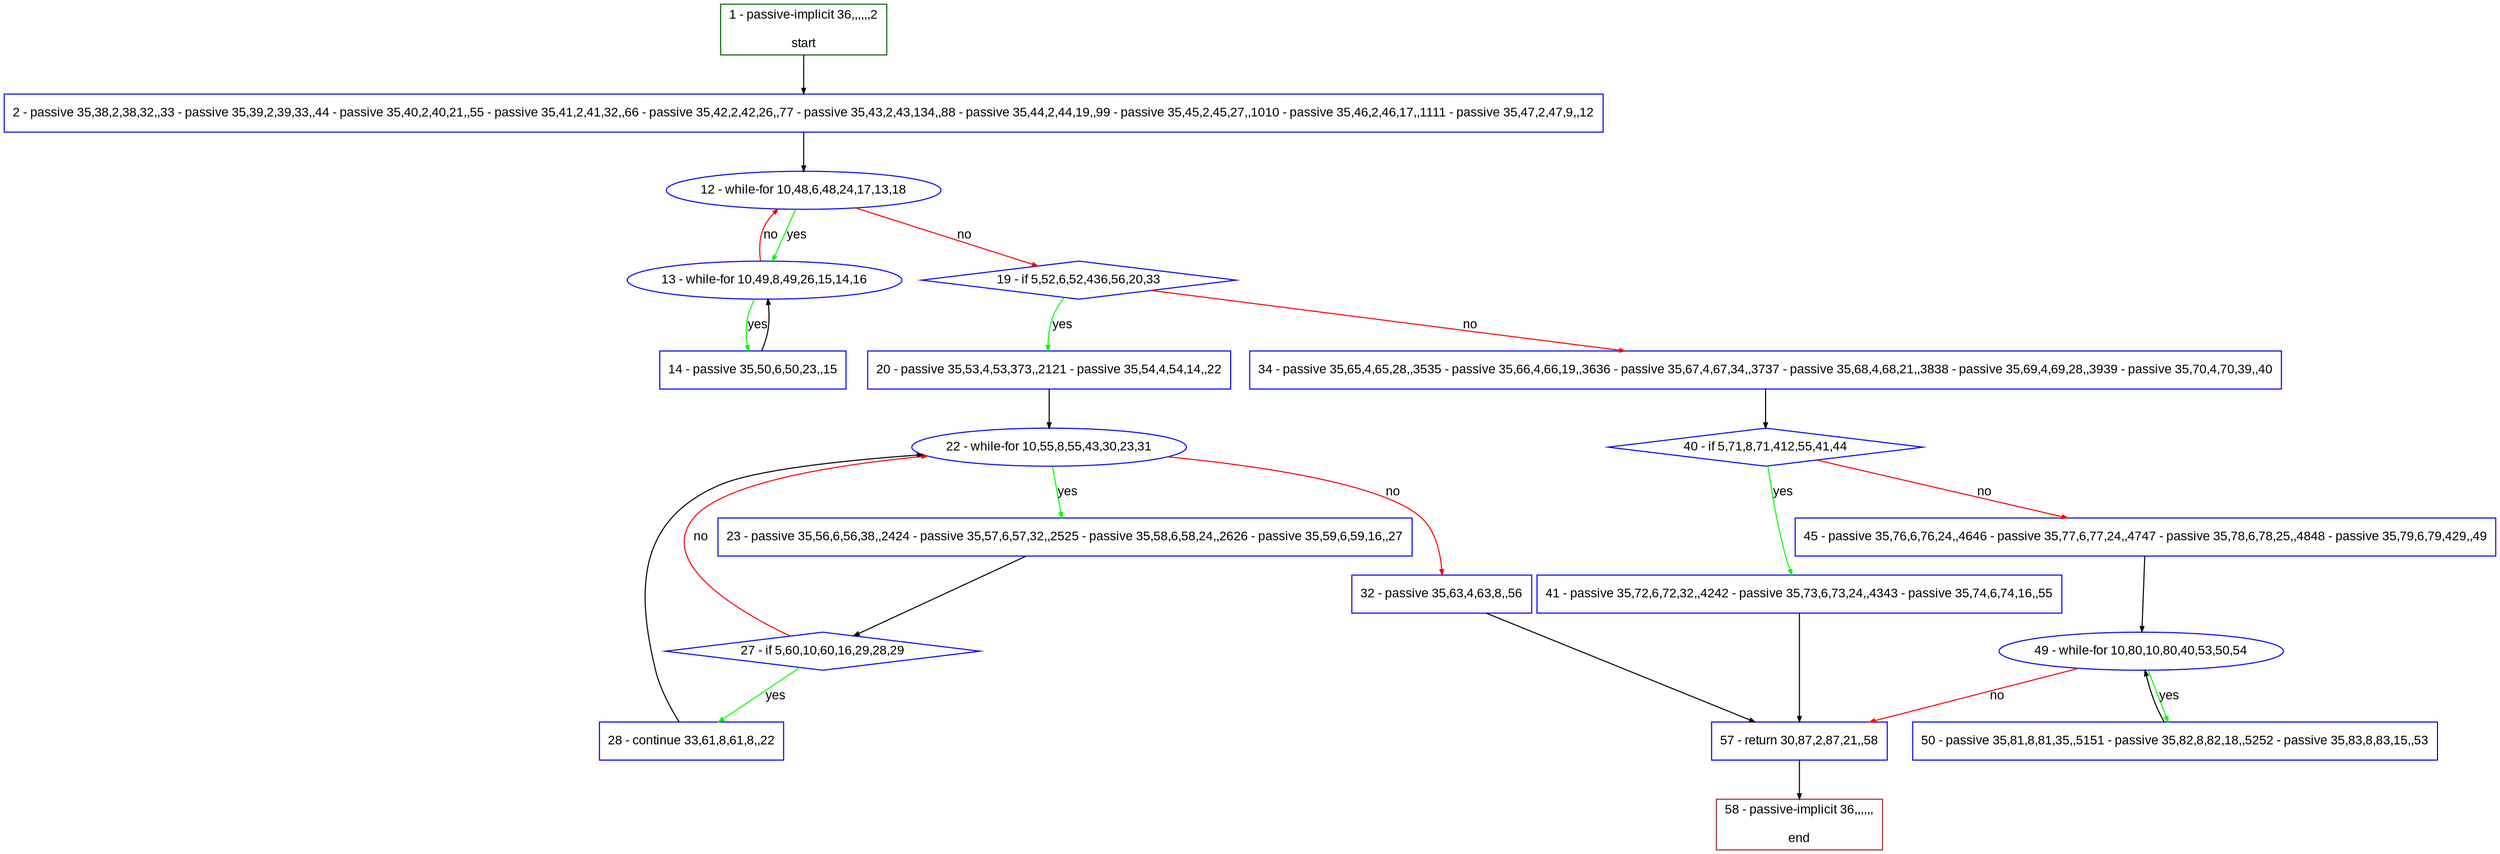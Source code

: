 digraph "" {
  graph [pack="true", label="", fontsize="12", packmode="clust", fontname="Arial", fillcolor="#FFFFCC", bgcolor="white", style="rounded,filled", compound="true"];
  node [node_initialized="no", label="", color="grey", fontsize="12", fillcolor="white", fontname="Arial", style="filled", shape="rectangle", compound="true", fixedsize="false"];
  edge [fontcolor="black", arrowhead="normal", arrowtail="none", arrowsize="0.5", ltail="", label="", color="black", fontsize="12", lhead="", fontname="Arial", dir="forward", compound="true"];
  __N1 [label="2 - passive 35,38,2,38,32,,33 - passive 35,39,2,39,33,,44 - passive 35,40,2,40,21,,55 - passive 35,41,2,41,32,,66 - passive 35,42,2,42,26,,77 - passive 35,43,2,43,134,,88 - passive 35,44,2,44,19,,99 - passive 35,45,2,45,27,,1010 - passive 35,46,2,46,17,,1111 - passive 35,47,2,47,9,,12", color="#0000ff", fillcolor="#ffffff", style="filled", shape="box"];
  __N2 [label="1 - passive-implicit 36,,,,,,2\n\nstart", color="#006400", fillcolor="#ffffff", style="filled", shape="box"];
  __N3 [label="12 - while-for 10,48,6,48,24,17,13,18", color="#0000ff", fillcolor="#ffffff", style="filled", shape="oval"];
  __N4 [label="13 - while-for 10,49,8,49,26,15,14,16", color="#0000ff", fillcolor="#ffffff", style="filled", shape="oval"];
  __N5 [label="19 - if 5,52,6,52,436,56,20,33", color="#0000ff", fillcolor="#ffffff", style="filled", shape="diamond"];
  __N6 [label="14 - passive 35,50,6,50,23,,15", color="#0000ff", fillcolor="#ffffff", style="filled", shape="box"];
  __N7 [label="20 - passive 35,53,4,53,373,,2121 - passive 35,54,4,54,14,,22", color="#0000ff", fillcolor="#ffffff", style="filled", shape="box"];
  __N8 [label="34 - passive 35,65,4,65,28,,3535 - passive 35,66,4,66,19,,3636 - passive 35,67,4,67,34,,3737 - passive 35,68,4,68,21,,3838 - passive 35,69,4,69,28,,3939 - passive 35,70,4,70,39,,40", color="#0000ff", fillcolor="#ffffff", style="filled", shape="box"];
  __N9 [label="22 - while-for 10,55,8,55,43,30,23,31", color="#0000ff", fillcolor="#ffffff", style="filled", shape="oval"];
  __N10 [label="23 - passive 35,56,6,56,38,,2424 - passive 35,57,6,57,32,,2525 - passive 35,58,6,58,24,,2626 - passive 35,59,6,59,16,,27", color="#0000ff", fillcolor="#ffffff", style="filled", shape="box"];
  __N11 [label="32 - passive 35,63,4,63,8,,56", color="#0000ff", fillcolor="#ffffff", style="filled", shape="box"];
  __N12 [label="27 - if 5,60,10,60,16,29,28,29", color="#0000ff", fillcolor="#ffffff", style="filled", shape="diamond"];
  __N13 [label="28 - continue 33,61,8,61,8,,22", color="#0000ff", fillcolor="#ffffff", style="filled", shape="box"];
  __N14 [label="57 - return 30,87,2,87,21,,58", color="#0000ff", fillcolor="#ffffff", style="filled", shape="box"];
  __N15 [label="40 - if 5,71,8,71,412,55,41,44", color="#0000ff", fillcolor="#ffffff", style="filled", shape="diamond"];
  __N16 [label="41 - passive 35,72,6,72,32,,4242 - passive 35,73,6,73,24,,4343 - passive 35,74,6,74,16,,55", color="#0000ff", fillcolor="#ffffff", style="filled", shape="box"];
  __N17 [label="45 - passive 35,76,6,76,24,,4646 - passive 35,77,6,77,24,,4747 - passive 35,78,6,78,25,,4848 - passive 35,79,6,79,429,,49", color="#0000ff", fillcolor="#ffffff", style="filled", shape="box"];
  __N18 [label="49 - while-for 10,80,10,80,40,53,50,54", color="#0000ff", fillcolor="#ffffff", style="filled", shape="oval"];
  __N19 [label="50 - passive 35,81,8,81,35,,5151 - passive 35,82,8,82,18,,5252 - passive 35,83,8,83,15,,53", color="#0000ff", fillcolor="#ffffff", style="filled", shape="box"];
  __N20 [label="58 - passive-implicit 36,,,,,,\n\nend", color="#a52a2a", fillcolor="#ffffff", style="filled", shape="box"];
  __N2 -> __N1 [arrowhead="normal", arrowtail="none", color="#000000", label="", dir="forward"];
  __N1 -> __N3 [arrowhead="normal", arrowtail="none", color="#000000", label="", dir="forward"];
  __N3 -> __N4 [arrowhead="normal", arrowtail="none", color="#00ff00", label="yes", dir="forward"];
  __N4 -> __N3 [arrowhead="normal", arrowtail="none", color="#ff0000", label="no", dir="forward"];
  __N3 -> __N5 [arrowhead="normal", arrowtail="none", color="#ff0000", label="no", dir="forward"];
  __N4 -> __N6 [arrowhead="normal", arrowtail="none", color="#00ff00", label="yes", dir="forward"];
  __N6 -> __N4 [arrowhead="normal", arrowtail="none", color="#000000", label="", dir="forward"];
  __N5 -> __N7 [arrowhead="normal", arrowtail="none", color="#00ff00", label="yes", dir="forward"];
  __N5 -> __N8 [arrowhead="normal", arrowtail="none", color="#ff0000", label="no", dir="forward"];
  __N7 -> __N9 [arrowhead="normal", arrowtail="none", color="#000000", label="", dir="forward"];
  __N9 -> __N10 [arrowhead="normal", arrowtail="none", color="#00ff00", label="yes", dir="forward"];
  __N9 -> __N11 [arrowhead="normal", arrowtail="none", color="#ff0000", label="no", dir="forward"];
  __N10 -> __N12 [arrowhead="normal", arrowtail="none", color="#000000", label="", dir="forward"];
  __N12 -> __N9 [arrowhead="normal", arrowtail="none", color="#ff0000", label="no", dir="forward"];
  __N12 -> __N13 [arrowhead="normal", arrowtail="none", color="#00ff00", label="yes", dir="forward"];
  __N13 -> __N9 [arrowhead="normal", arrowtail="none", color="#000000", label="", dir="forward"];
  __N11 -> __N14 [arrowhead="normal", arrowtail="none", color="#000000", label="", dir="forward"];
  __N8 -> __N15 [arrowhead="normal", arrowtail="none", color="#000000", label="", dir="forward"];
  __N15 -> __N16 [arrowhead="normal", arrowtail="none", color="#00ff00", label="yes", dir="forward"];
  __N15 -> __N17 [arrowhead="normal", arrowtail="none", color="#ff0000", label="no", dir="forward"];
  __N16 -> __N14 [arrowhead="normal", arrowtail="none", color="#000000", label="", dir="forward"];
  __N17 -> __N18 [arrowhead="normal", arrowtail="none", color="#000000", label="", dir="forward"];
  __N18 -> __N19 [arrowhead="normal", arrowtail="none", color="#00ff00", label="yes", dir="forward"];
  __N19 -> __N18 [arrowhead="normal", arrowtail="none", color="#000000", label="", dir="forward"];
  __N18 -> __N14 [arrowhead="normal", arrowtail="none", color="#ff0000", label="no", dir="forward"];
  __N14 -> __N20 [arrowhead="normal", arrowtail="none", color="#000000", label="", dir="forward"];
}
